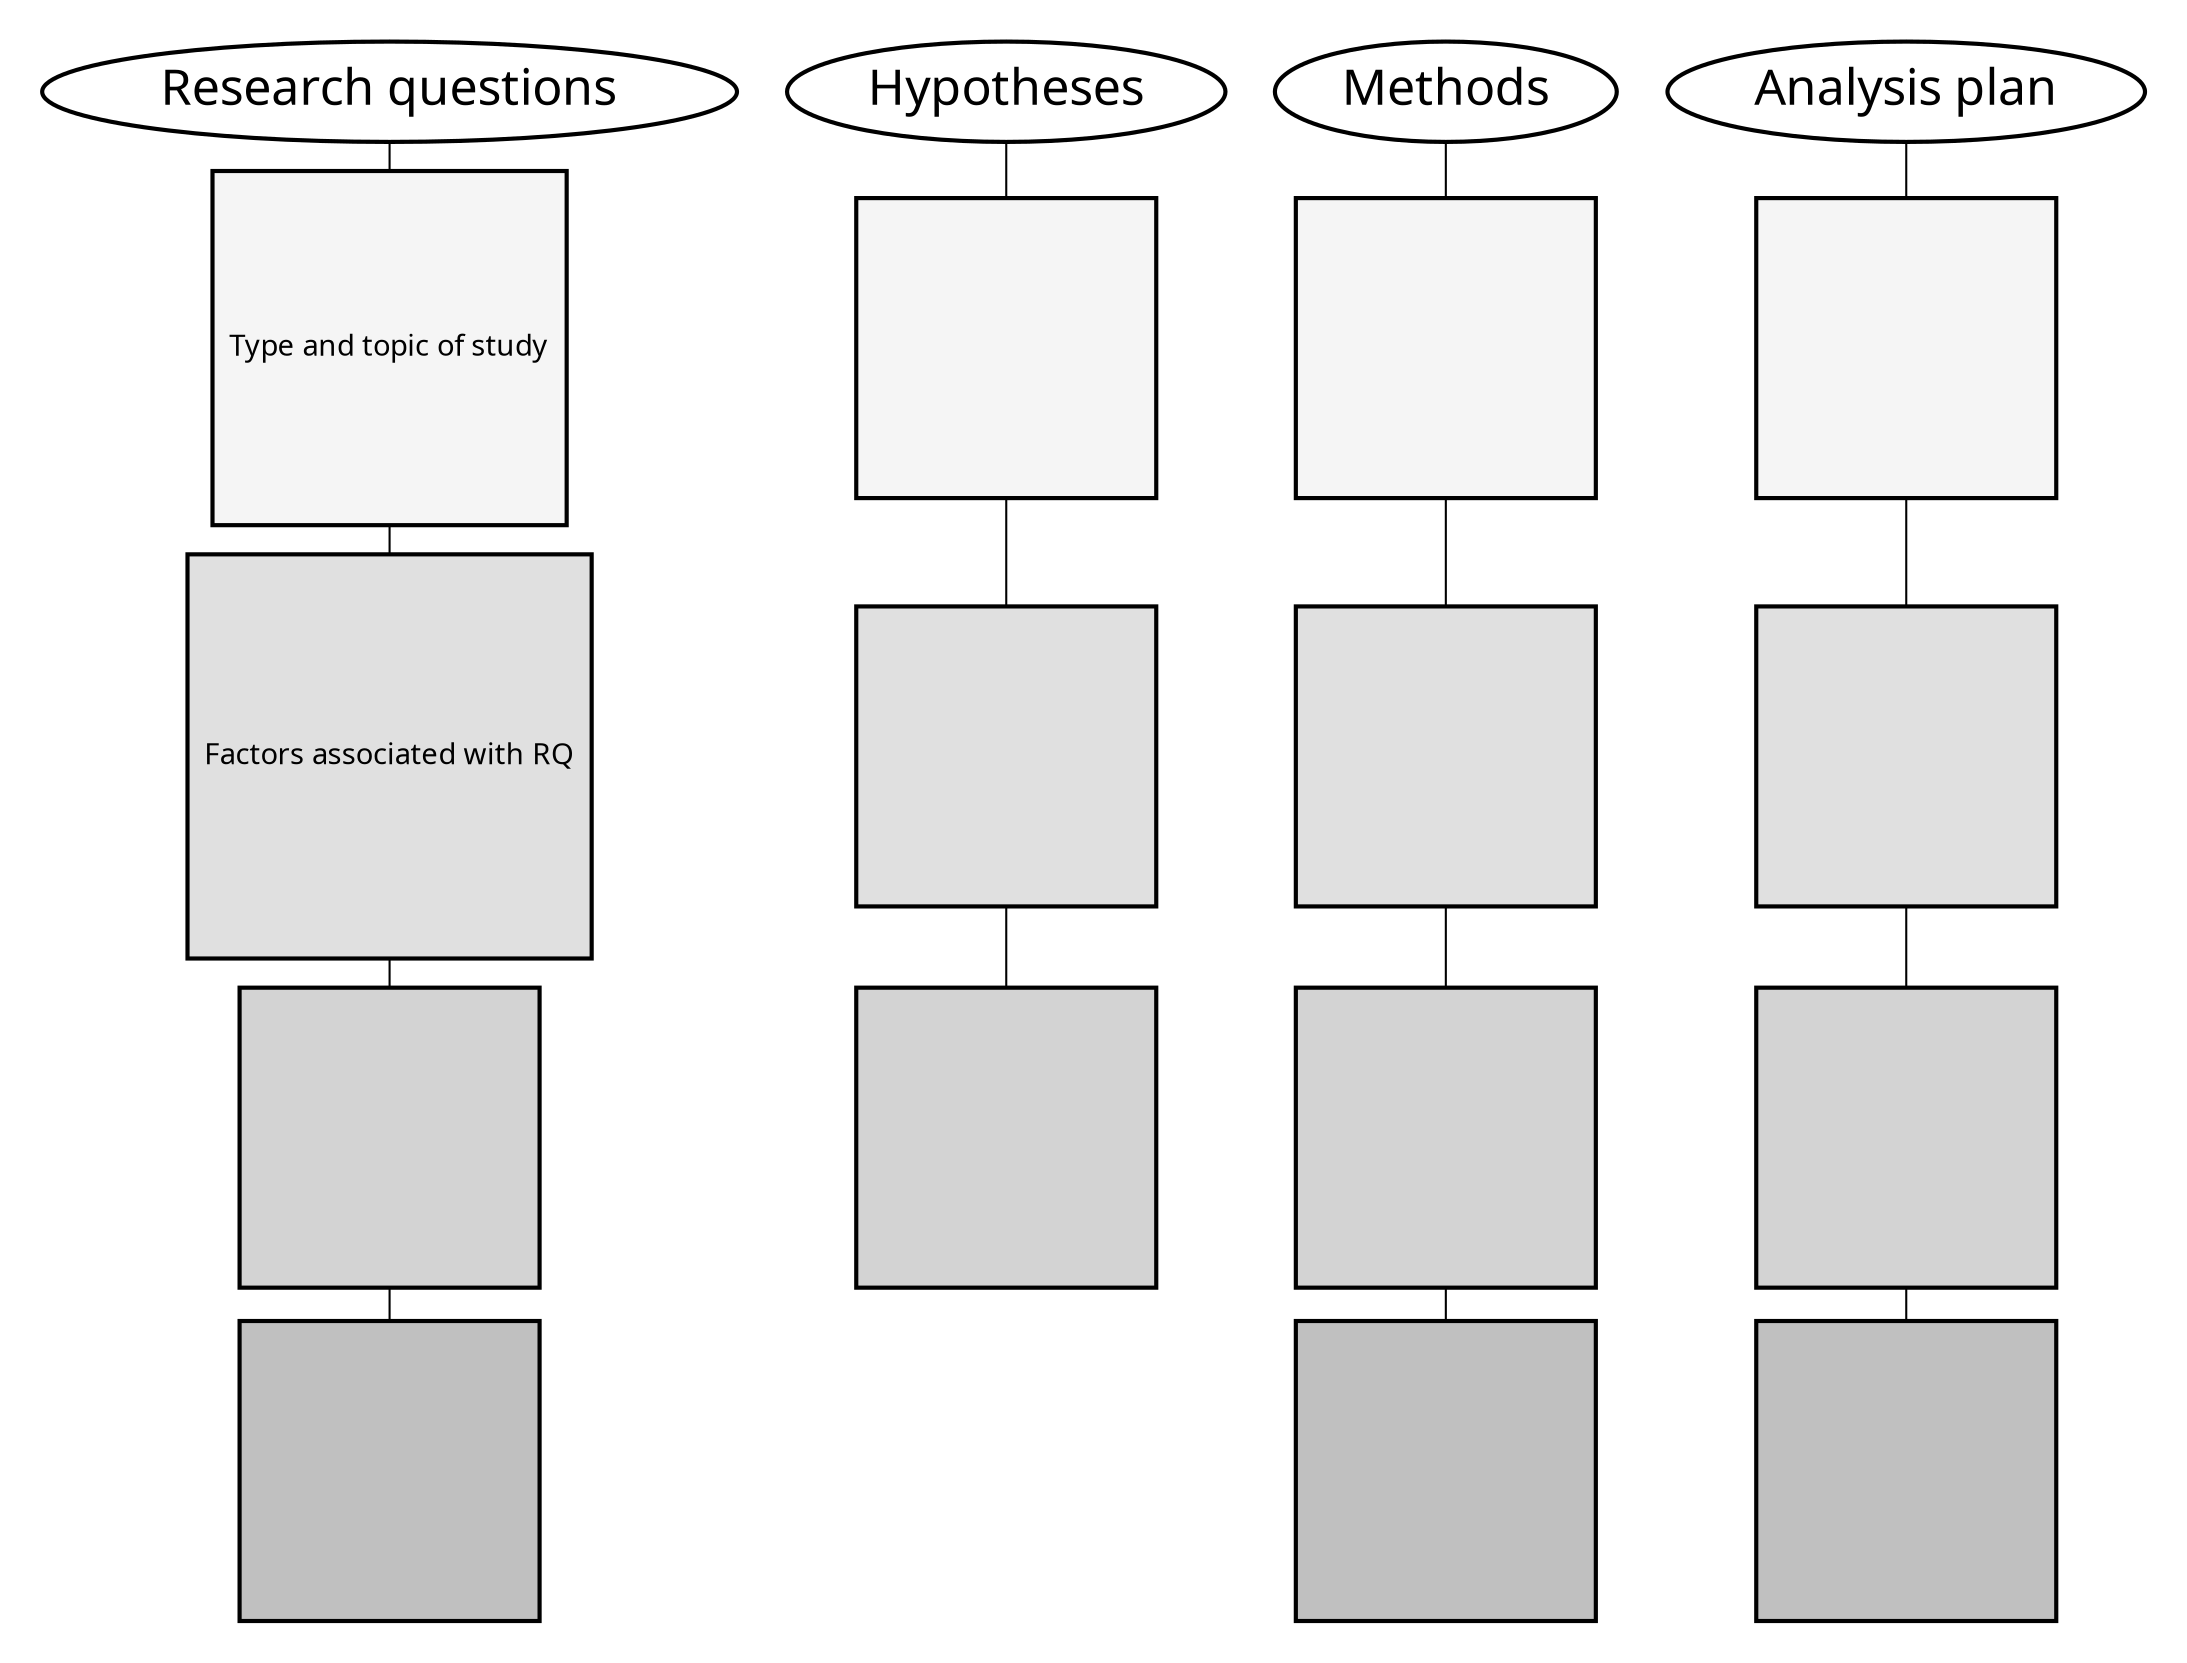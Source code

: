 digraph pr {

  graph[ranksep = 0.2]
  subgraph cluster_0 {
    node [
      style="filled,setlinewidth(2)",
      width=2, 
      shape=square,
      fontname = Ubuntu, 
    ]
    edge [arrowhead=none]
    label = "";
    color=none

    a0 [
      fillcolor=white
      fontsize = 24,
      shape=ellipse,
      label="Research questions"
    ]
    a1 [
      fillcolor="#F5F5F5"
      label="Type and topic of study"
    ]
    a2 [
      fillcolor="#E0E0E0"
      label="Factors associated with RQ"
    ]
    a3 [
      fillcolor="#D3D3D3"
      label=""
    ]
    a4 [
      fillcolor="#C0C0C0"
      label=""
    ]
    
    a0 -> a1
    a1 -> a2
    a2 -> a3
    a3 -> a4

  }

  subgraph cluster_1 {
    node [
      style="filled,setlinewidth(2)",
      width=2, 
      shape=square,
      fontname = Ubuntu, 
    ]
    edge [arrowhead=none]
    label = "";
    color=none
    
    b0 [
      fillcolor=white
      fontsize = 24,
      shape=ellipse,
      label = "Hypotheses"
    ]
    b1 [
      fillcolor="#F5F5F5"
      label=""
    ]
    b2 [
      fillcolor="#E0E0E0"
      label=""
    ]
    b3 [
      fillcolor="#D3D3D3"
      label=""
    ]

    b0 -> b1
    b1 -> b2
    b2 -> b3
  }
  
  subgraph cluster_2 {
    node [
      style="filled,setlinewidth(2)",
      width=2, 
      shape=square,
      fontname = Ubuntu, 
     ]
    edge [arrowhead=none]
    label = "";
    color=none
    
    c0 [
      fillcolor=white
      fontsize = 24,
      shape=ellipse,
      label = "Methods"
    ]
    c1 [
      fillcolor="#F5F5F5"
      label=""
    ]
    c2 [
      fillcolor="#E0E0E0"
      label=""
    ]
    c3 [
      fillcolor="#D3D3D3"
      label=""
    ]
    c4 [
      fillcolor="#C0C0C0"
      label=""
    ]
    
    c0 -> c1
    c1 -> c2
    c2 -> c3
    c3 -> c4
  }
  
  subgraph cluster_3 {
    node [
      style="filled,setlinewidth(2)",
      width=2, 
      shape=square,
      fontname = Ubuntu, 
    ]
    edge [arrowhead=none]
    label = "";
    color=none

    d0 [
      fillcolor=white,
      fontsize = 24,
      shape=ellipse,
      label = "Analysis plan"
    ]
    d1 [
      fillcolor="#F5F5F5"
      label=""
    ]
    d2 [
      fillcolor="#E0E0E0"
      label=""
    ]
    d3 [
      fillcolor="#D3D3D3"
      label=""
    ]
    d4 [
      fillcolor="#C0C0C0"
      label=""
    ]
    
    d0 -> d1
    d1 -> d2
    d2 -> d3
    d3 -> d4
  }
  
}
